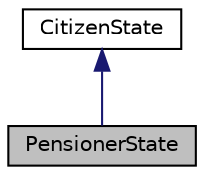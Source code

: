 digraph "PensionerState"
{
 // LATEX_PDF_SIZE
  edge [fontname="Helvetica",fontsize="10",labelfontname="Helvetica",labelfontsize="10"];
  node [fontname="Helvetica",fontsize="10",shape=record];
  Node1 [label="PensionerState",height=0.2,width=0.4,color="black", fillcolor="grey75", style="filled", fontcolor="black",tooltip="Represents the Pensioner state of a citizen."];
  Node2 -> Node1 [dir="back",color="midnightblue",fontsize="10",style="solid"];
  Node2 [label="CitizenState",height=0.2,width=0.4,color="black", fillcolor="white", style="filled",URL="$classCitizenState.html",tooltip="Abstract base class representing the state of a citizen."];
}
